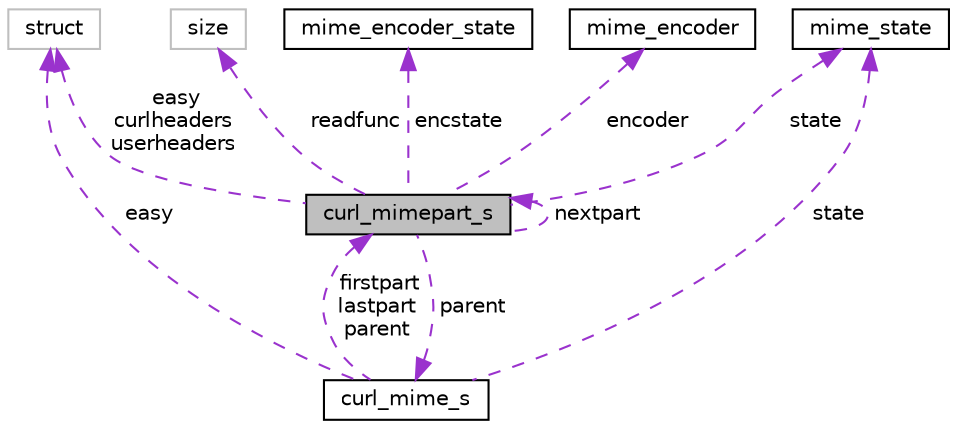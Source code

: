 digraph "curl_mimepart_s"
{
  edge [fontname="Helvetica",fontsize="10",labelfontname="Helvetica",labelfontsize="10"];
  node [fontname="Helvetica",fontsize="10",shape=record];
  Node1 [label="curl_mimepart_s",height=0.2,width=0.4,color="black", fillcolor="grey75", style="filled", fontcolor="black"];
  Node2 -> Node1 [dir="back",color="darkorchid3",fontsize="10",style="dashed",label=" readfunc" ,fontname="Helvetica"];
  Node2 [label="size",height=0.2,width=0.4,color="grey75", fillcolor="white", style="filled"];
  Node3 -> Node1 [dir="back",color="darkorchid3",fontsize="10",style="dashed",label=" encstate" ,fontname="Helvetica"];
  Node3 [label="mime_encoder_state",height=0.2,width=0.4,color="black", fillcolor="white", style="filled",URL="$structmime__encoder__state.html"];
  Node4 -> Node1 [dir="back",color="darkorchid3",fontsize="10",style="dashed",label=" easy\ncurlheaders\nuserheaders" ,fontname="Helvetica"];
  Node4 [label="struct",height=0.2,width=0.4,color="grey75", fillcolor="white", style="filled"];
  Node5 -> Node1 [dir="back",color="darkorchid3",fontsize="10",style="dashed",label=" state" ,fontname="Helvetica"];
  Node5 [label="mime_state",height=0.2,width=0.4,color="black", fillcolor="white", style="filled",URL="$structmime__state.html"];
  Node6 -> Node1 [dir="back",color="darkorchid3",fontsize="10",style="dashed",label=" encoder" ,fontname="Helvetica"];
  Node6 [label="mime_encoder",height=0.2,width=0.4,color="black", fillcolor="white", style="filled",URL="$structmime__encoder.html"];
  Node7 -> Node1 [dir="back",color="darkorchid3",fontsize="10",style="dashed",label=" parent" ,fontname="Helvetica"];
  Node7 [label="curl_mime_s",height=0.2,width=0.4,color="black", fillcolor="white", style="filled",URL="$structcurl__mime__s.html"];
  Node4 -> Node7 [dir="back",color="darkorchid3",fontsize="10",style="dashed",label=" easy" ,fontname="Helvetica"];
  Node5 -> Node7 [dir="back",color="darkorchid3",fontsize="10",style="dashed",label=" state" ,fontname="Helvetica"];
  Node1 -> Node7 [dir="back",color="darkorchid3",fontsize="10",style="dashed",label=" firstpart\nlastpart\nparent" ,fontname="Helvetica"];
  Node1 -> Node1 [dir="back",color="darkorchid3",fontsize="10",style="dashed",label=" nextpart" ,fontname="Helvetica"];
}
